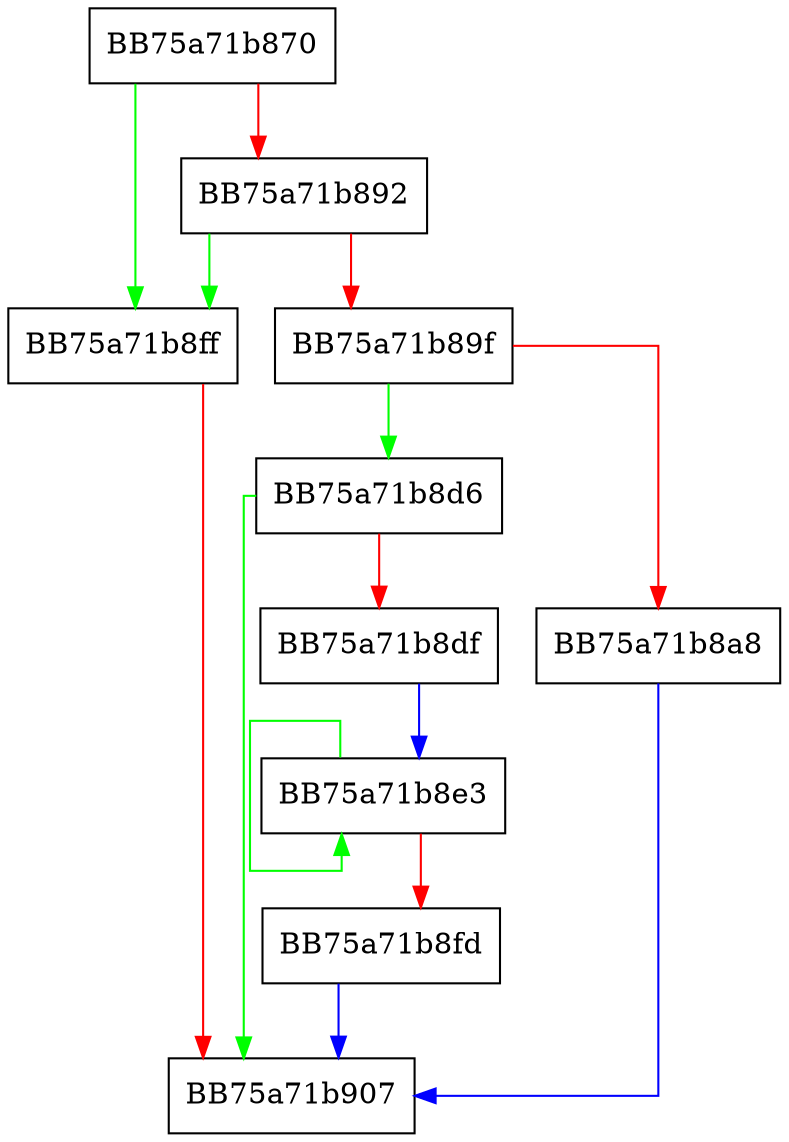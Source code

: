 digraph codeExprOrVector {
  node [shape="box"];
  graph [splines=ortho];
  BB75a71b870 -> BB75a71b8ff [color="green"];
  BB75a71b870 -> BB75a71b892 [color="red"];
  BB75a71b892 -> BB75a71b8ff [color="green"];
  BB75a71b892 -> BB75a71b89f [color="red"];
  BB75a71b89f -> BB75a71b8d6 [color="green"];
  BB75a71b89f -> BB75a71b8a8 [color="red"];
  BB75a71b8a8 -> BB75a71b907 [color="blue"];
  BB75a71b8d6 -> BB75a71b907 [color="green"];
  BB75a71b8d6 -> BB75a71b8df [color="red"];
  BB75a71b8df -> BB75a71b8e3 [color="blue"];
  BB75a71b8e3 -> BB75a71b8e3 [color="green"];
  BB75a71b8e3 -> BB75a71b8fd [color="red"];
  BB75a71b8fd -> BB75a71b907 [color="blue"];
  BB75a71b8ff -> BB75a71b907 [color="red"];
}
